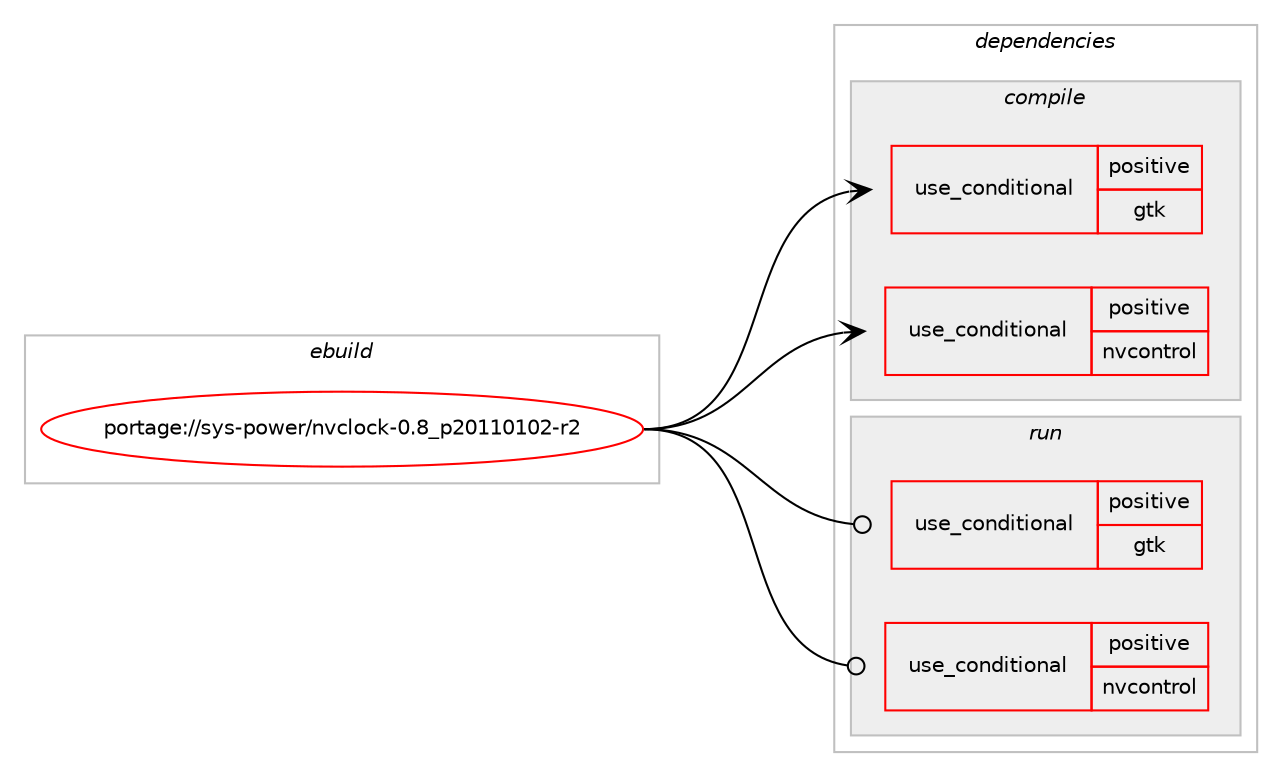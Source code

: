 digraph prolog {

# *************
# Graph options
# *************

newrank=true;
concentrate=true;
compound=true;
graph [rankdir=LR,fontname=Helvetica,fontsize=10,ranksep=1.5];#, ranksep=2.5, nodesep=0.2];
edge  [arrowhead=vee];
node  [fontname=Helvetica,fontsize=10];

# **********
# The ebuild
# **********

subgraph cluster_leftcol {
color=gray;
rank=same;
label=<<i>ebuild</i>>;
id [label="portage://sys-power/nvclock-0.8_p20110102-r2", color=red, width=4, href="../sys-power/nvclock-0.8_p20110102-r2.svg"];
}

# ****************
# The dependencies
# ****************

subgraph cluster_midcol {
color=gray;
label=<<i>dependencies</i>>;
subgraph cluster_compile {
fillcolor="#eeeeee";
style=filled;
label=<<i>compile</i>>;
subgraph cond115405 {
dependency221759 [label=<<TABLE BORDER="0" CELLBORDER="1" CELLSPACING="0" CELLPADDING="4"><TR><TD ROWSPAN="3" CELLPADDING="10">use_conditional</TD></TR><TR><TD>positive</TD></TR><TR><TD>gtk</TD></TR></TABLE>>, shape=none, color=red];
# *** BEGIN UNKNOWN DEPENDENCY TYPE (TODO) ***
# dependency221759 -> package_dependency(portage://sys-power/nvclock-0.8_p20110102-r2,install,no,x11-libs,gtk+,none,[,,],[slot(2)],[])
# *** END UNKNOWN DEPENDENCY TYPE (TODO) ***

# *** BEGIN UNKNOWN DEPENDENCY TYPE (TODO) ***
# dependency221759 -> package_dependency(portage://sys-power/nvclock-0.8_p20110102-r2,install,no,x11-libs,libX11,none,[,,],[],[])
# *** END UNKNOWN DEPENDENCY TYPE (TODO) ***

}
id:e -> dependency221759:w [weight=20,style="solid",arrowhead="vee"];
subgraph cond115406 {
dependency221760 [label=<<TABLE BORDER="0" CELLBORDER="1" CELLSPACING="0" CELLPADDING="4"><TR><TD ROWSPAN="3" CELLPADDING="10">use_conditional</TD></TR><TR><TD>positive</TD></TR><TR><TD>nvcontrol</TD></TR></TABLE>>, shape=none, color=red];
# *** BEGIN UNKNOWN DEPENDENCY TYPE (TODO) ***
# dependency221760 -> package_dependency(portage://sys-power/nvclock-0.8_p20110102-r2,install,no,x11-libs,libX11,none,[,,],[],[])
# *** END UNKNOWN DEPENDENCY TYPE (TODO) ***

# *** BEGIN UNKNOWN DEPENDENCY TYPE (TODO) ***
# dependency221760 -> package_dependency(portage://sys-power/nvclock-0.8_p20110102-r2,install,no,x11-libs,libXext,none,[,,],[],[])
# *** END UNKNOWN DEPENDENCY TYPE (TODO) ***

}
id:e -> dependency221760:w [weight=20,style="solid",arrowhead="vee"];
}
subgraph cluster_compileandrun {
fillcolor="#eeeeee";
style=filled;
label=<<i>compile and run</i>>;
}
subgraph cluster_run {
fillcolor="#eeeeee";
style=filled;
label=<<i>run</i>>;
subgraph cond115407 {
dependency221761 [label=<<TABLE BORDER="0" CELLBORDER="1" CELLSPACING="0" CELLPADDING="4"><TR><TD ROWSPAN="3" CELLPADDING="10">use_conditional</TD></TR><TR><TD>positive</TD></TR><TR><TD>gtk</TD></TR></TABLE>>, shape=none, color=red];
# *** BEGIN UNKNOWN DEPENDENCY TYPE (TODO) ***
# dependency221761 -> package_dependency(portage://sys-power/nvclock-0.8_p20110102-r2,run,no,x11-libs,gtk+,none,[,,],[slot(2)],[])
# *** END UNKNOWN DEPENDENCY TYPE (TODO) ***

# *** BEGIN UNKNOWN DEPENDENCY TYPE (TODO) ***
# dependency221761 -> package_dependency(portage://sys-power/nvclock-0.8_p20110102-r2,run,no,x11-libs,libX11,none,[,,],[],[])
# *** END UNKNOWN DEPENDENCY TYPE (TODO) ***

}
id:e -> dependency221761:w [weight=20,style="solid",arrowhead="odot"];
subgraph cond115408 {
dependency221762 [label=<<TABLE BORDER="0" CELLBORDER="1" CELLSPACING="0" CELLPADDING="4"><TR><TD ROWSPAN="3" CELLPADDING="10">use_conditional</TD></TR><TR><TD>positive</TD></TR><TR><TD>nvcontrol</TD></TR></TABLE>>, shape=none, color=red];
# *** BEGIN UNKNOWN DEPENDENCY TYPE (TODO) ***
# dependency221762 -> package_dependency(portage://sys-power/nvclock-0.8_p20110102-r2,run,no,x11-libs,libX11,none,[,,],[],[])
# *** END UNKNOWN DEPENDENCY TYPE (TODO) ***

# *** BEGIN UNKNOWN DEPENDENCY TYPE (TODO) ***
# dependency221762 -> package_dependency(portage://sys-power/nvclock-0.8_p20110102-r2,run,no,x11-libs,libXext,none,[,,],[],[])
# *** END UNKNOWN DEPENDENCY TYPE (TODO) ***

}
id:e -> dependency221762:w [weight=20,style="solid",arrowhead="odot"];
}
}

# **************
# The candidates
# **************

subgraph cluster_choices {
rank=same;
color=gray;
label=<<i>candidates</i>>;

}

}
